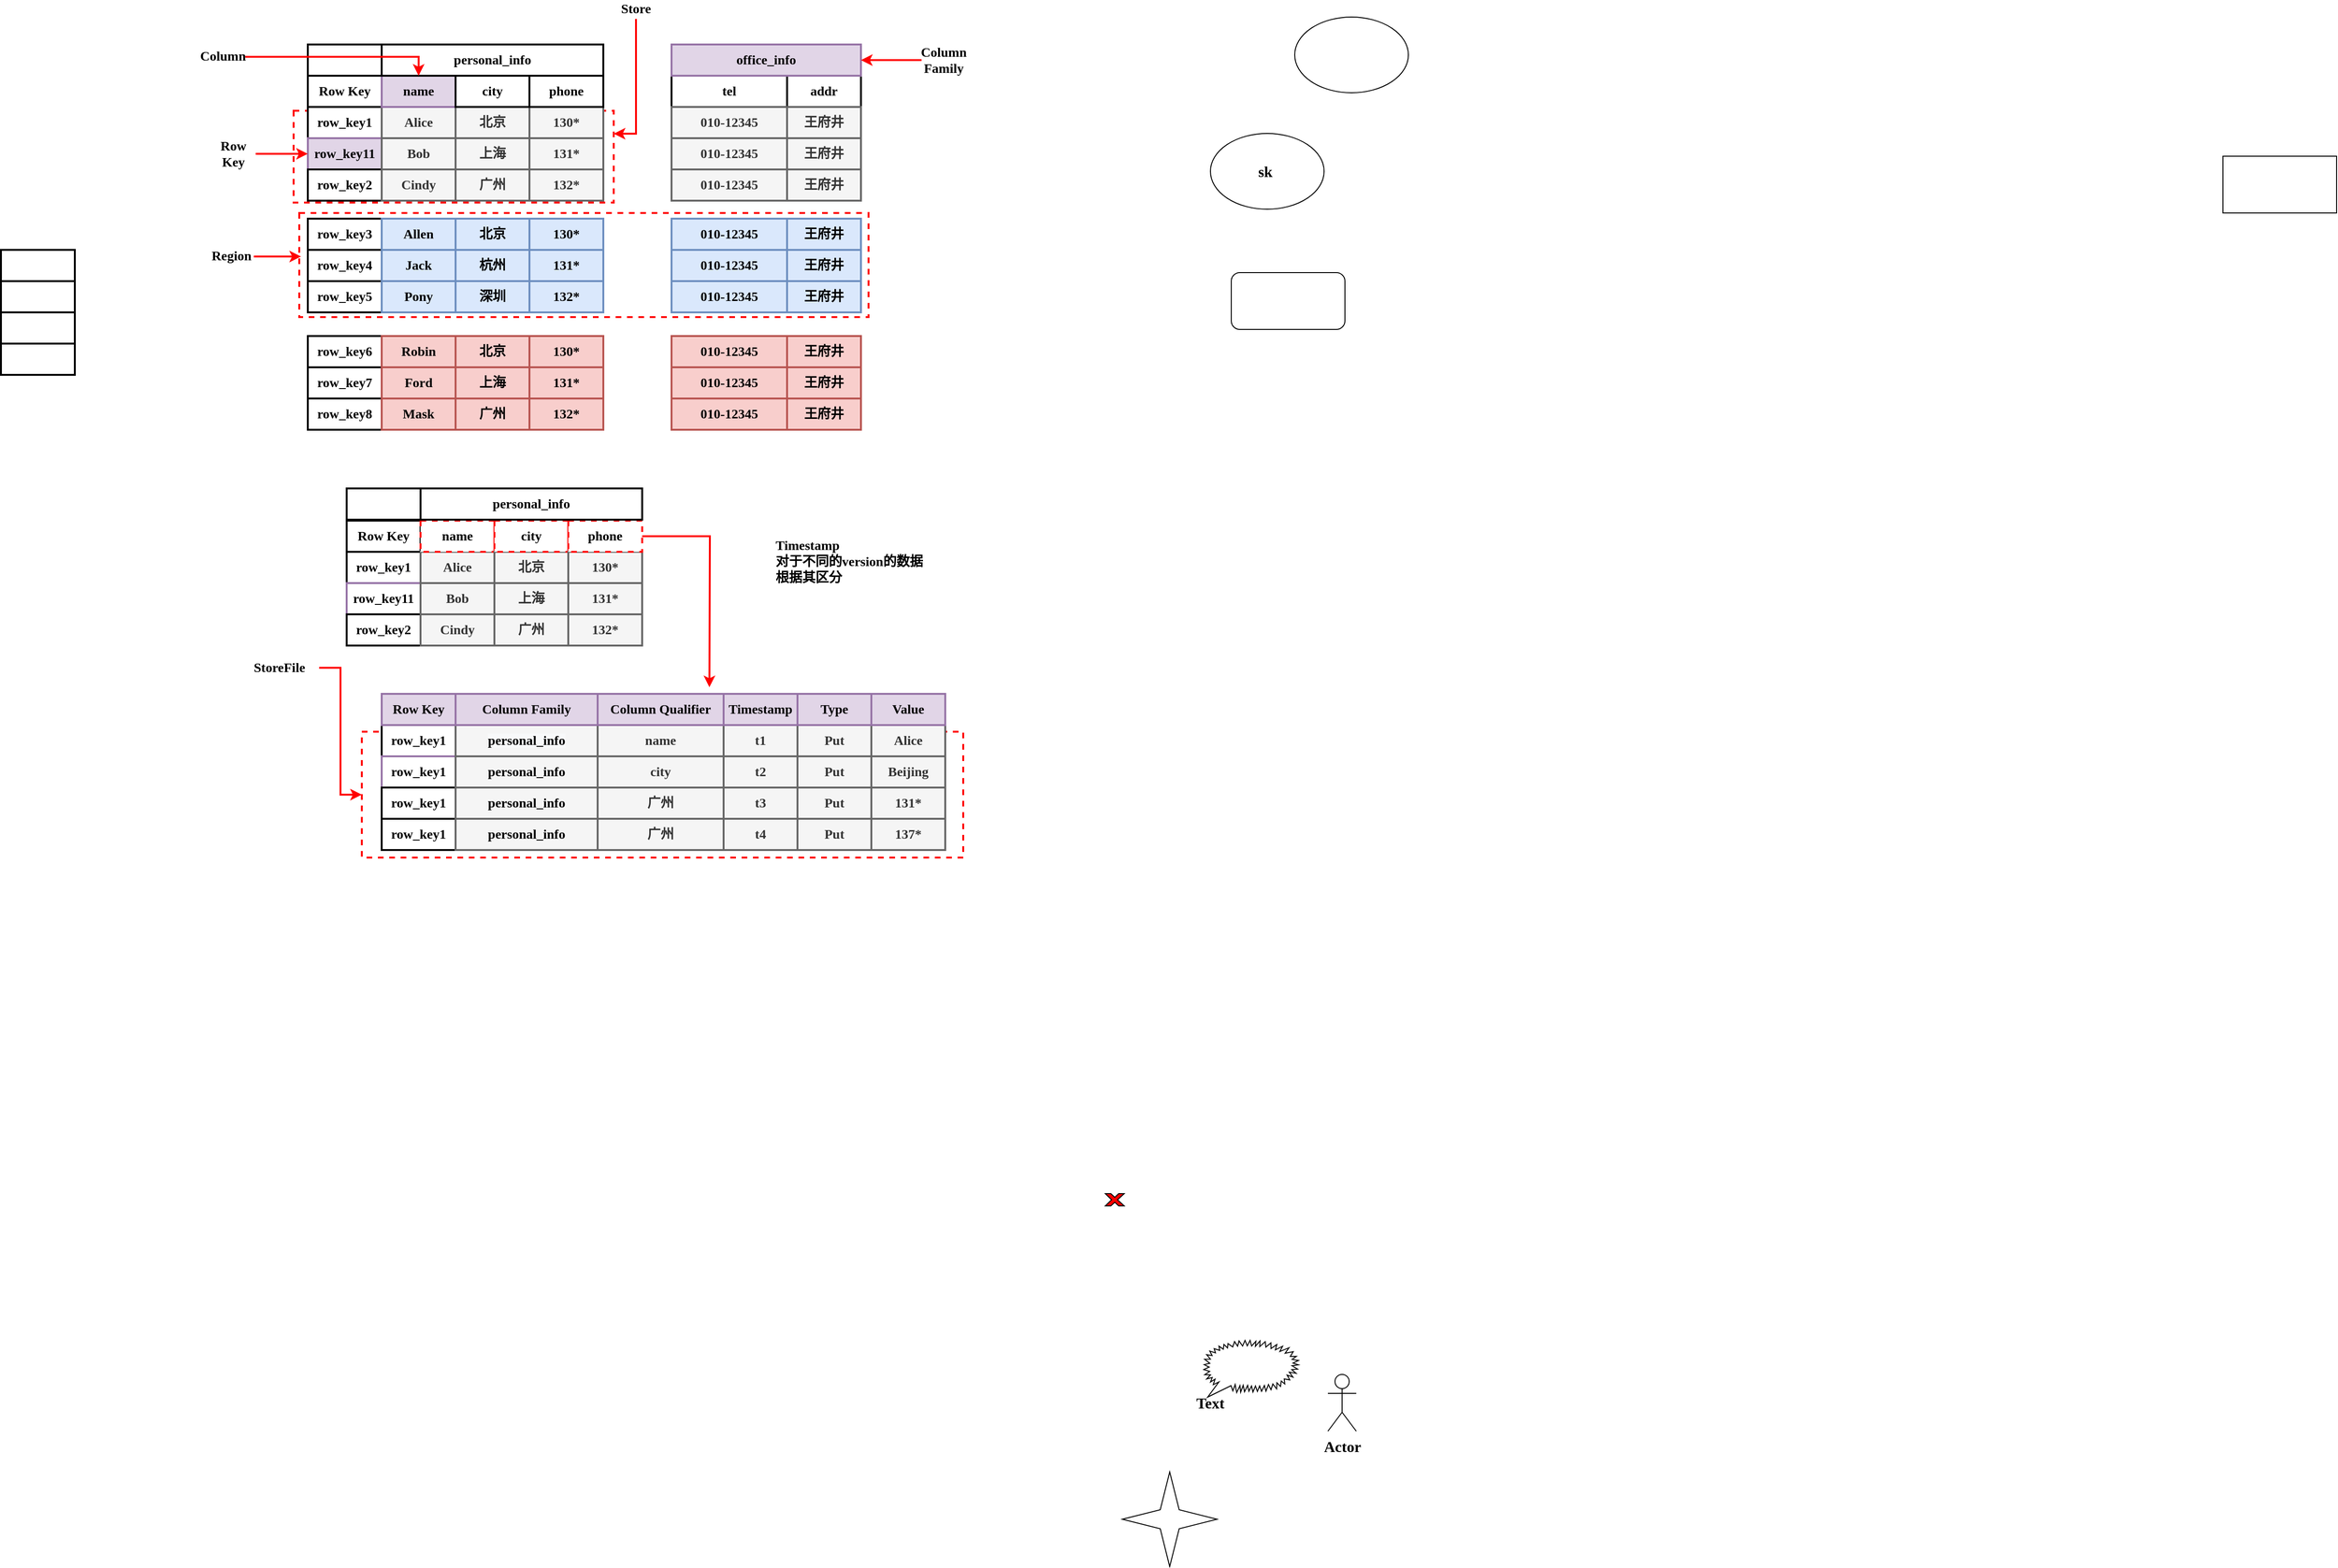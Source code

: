 <mxfile version="14.6.13" type="device"><diagram id="yTHQlGs4TL3CIF2GHuV0" name="第 1 页"><mxGraphModel dx="3076" dy="1991" grid="0" gridSize="10" guides="1" tooltips="1" connect="1" arrows="1" fold="1" page="1" pageScale="1" pageWidth="827" pageHeight="1169" math="0" shadow="0"><root><mxCell id="0"/><mxCell id="1" parent="0"/><mxCell id="HVZRBSFvEH20Pi79gYke-188" value="" style="rounded=0;whiteSpace=wrap;html=1;fontFamily=Comic Sans MS;fontSize=14;strokeColor=#FF0000;strokeWidth=2;fillColor=#FFFFFF;dashed=1;fontStyle=1" vertex="1" parent="1"><mxGeometry x="-713" y="-343" width="635" height="133" as="geometry"/></mxCell><mxCell id="HVZRBSFvEH20Pi79gYke-115" value="" style="rounded=0;whiteSpace=wrap;html=1;fontFamily=Comic Sans MS;fontSize=14;strokeColor=#FF0000;strokeWidth=2;fillColor=#FFFFFF;dashed=1;" vertex="1" parent="1"><mxGeometry x="-785" y="-999" width="338" height="97" as="geometry"/></mxCell><mxCell id="HVZRBSFvEH20Pi79gYke-112" value="" style="rounded=0;whiteSpace=wrap;html=1;fontFamily=Comic Sans MS;fontSize=14;strokeColor=#FF0000;strokeWidth=2;fillColor=#FFFFFF;dashed=1;fontStyle=1" vertex="1" parent="1"><mxGeometry x="-779" y="-891" width="601" height="110" as="geometry"/></mxCell><mxCell id="m-r-DU_sxK5bFgdA5GK0-1" value="" style="rounded=0;whiteSpace=wrap;html=1;fontFamily=Comic Sans MS;fontStyle=1;fontSize=16;" parent="1" vertex="1"><mxGeometry x="1252" y="-951" width="120" height="60" as="geometry"/></mxCell><mxCell id="m-r-DU_sxK5bFgdA5GK0-2" value="Text" style="text;html=1;strokeColor=none;fillColor=none;align=center;verticalAlign=middle;whiteSpace=wrap;rounded=0;fontFamily=Comic Sans MS;fontStyle=1;fontSize=16;" parent="1" vertex="1"><mxGeometry x="163" y="356" width="40" height="20" as="geometry"/></mxCell><mxCell id="m-r-DU_sxK5bFgdA5GK0-3" value="Actor" style="shape=umlActor;verticalLabelPosition=bottom;verticalAlign=top;html=1;outlineConnect=0;fontFamily=Comic Sans MS;fontStyle=1;fontSize=16;" parent="1" vertex="1"><mxGeometry x="307" y="336" width="30" height="60" as="geometry"/></mxCell><mxCell id="m-r-DU_sxK5bFgdA5GK0-4" value="" style="verticalLabelPosition=bottom;verticalAlign=top;html=1;shape=mxgraph.basic.4_point_star_2;dx=0.8;fontFamily=Comic Sans MS;fontStyle=1;fontSize=16;" parent="1" vertex="1"><mxGeometry x="90" y="439" width="100" height="100" as="geometry"/></mxCell><mxCell id="m-r-DU_sxK5bFgdA5GK0-5" value="" style="whiteSpace=wrap;html=1;shape=mxgraph.basic.loud_callout;fontFamily=Comic Sans MS;fontStyle=1;fontSize=16;" parent="1" vertex="1"><mxGeometry x="176" y="300" width="100" height="60" as="geometry"/></mxCell><mxCell id="m-r-DU_sxK5bFgdA5GK0-6" value="" style="verticalLabelPosition=bottom;verticalAlign=top;html=1;shape=mxgraph.basic.x;fontFamily=Comic Sans MS;fillColor=#FF0000;fontStyle=1;fontSize=16;" parent="1" vertex="1"><mxGeometry x="72" y="145" width="20" height="13" as="geometry"/></mxCell><mxCell id="m-r-DU_sxK5bFgdA5GK0-9" value="sk&amp;nbsp;" style="ellipse;whiteSpace=wrap;html=1;fontFamily=Comic Sans MS;fillColor=none;fontStyle=1;fontSize=16;" parent="1" vertex="1"><mxGeometry x="183" y="-975" width="120" height="80" as="geometry"/></mxCell><mxCell id="m-r-DU_sxK5bFgdA5GK0-10" value="" style="ellipse;whiteSpace=wrap;html=1;fontFamily=Comic Sans MS;fillColor=none;fontStyle=1;fontSize=16;" parent="1" vertex="1"><mxGeometry x="272" y="-1098" width="120" height="80" as="geometry"/></mxCell><mxCell id="m-r-DU_sxK5bFgdA5GK0-11" value="" style="rounded=1;whiteSpace=wrap;html=1;fontFamily=Comic Sans MS;fillColor=none;fontStyle=1;fontSize=16;" parent="1" vertex="1"><mxGeometry x="205" y="-828" width="120" height="60" as="geometry"/></mxCell><mxCell id="HVZRBSFvEH20Pi79gYke-19" value="row_key1" style="rounded=0;whiteSpace=wrap;html=1;strokeWidth=2;fontFamily=Comic Sans MS;fontStyle=1;fontSize=14;" vertex="1" parent="1"><mxGeometry x="-770" y="-1003" width="78" height="33" as="geometry"/></mxCell><mxCell id="HVZRBSFvEH20Pi79gYke-20" value="Row Key" style="rounded=0;whiteSpace=wrap;html=1;strokeWidth=2;fontFamily=Comic Sans MS;fontStyle=1;fontSize=14;" vertex="1" parent="1"><mxGeometry x="-770" y="-1036" width="78" height="33" as="geometry"/></mxCell><mxCell id="HVZRBSFvEH20Pi79gYke-22" value="row_key11" style="rounded=0;whiteSpace=wrap;html=1;strokeWidth=2;fontFamily=Comic Sans MS;fontStyle=1;fontSize=14;fillColor=#e1d5e7;strokeColor=#9673a6;" vertex="1" parent="1"><mxGeometry x="-770" y="-970" width="78" height="33" as="geometry"/></mxCell><mxCell id="HVZRBSFvEH20Pi79gYke-23" value="row_key2" style="rounded=0;whiteSpace=wrap;html=1;strokeWidth=2;fontFamily=Comic Sans MS;fontStyle=1;fontSize=14;" vertex="1" parent="1"><mxGeometry x="-770" y="-937" width="78" height="33" as="geometry"/></mxCell><mxCell id="HVZRBSFvEH20Pi79gYke-32" value="" style="rounded=0;whiteSpace=wrap;html=1;strokeWidth=2;fontStyle=1" vertex="1" parent="1"><mxGeometry x="-1094" y="-819" width="78" height="33" as="geometry"/></mxCell><mxCell id="HVZRBSFvEH20Pi79gYke-33" value="" style="rounded=0;whiteSpace=wrap;html=1;strokeWidth=2;fontStyle=1" vertex="1" parent="1"><mxGeometry x="-1094" y="-852" width="78" height="33" as="geometry"/></mxCell><mxCell id="HVZRBSFvEH20Pi79gYke-34" value="" style="rounded=0;whiteSpace=wrap;html=1;strokeWidth=2;fontStyle=1" vertex="1" parent="1"><mxGeometry x="-1094" y="-786" width="78" height="33" as="geometry"/></mxCell><mxCell id="HVZRBSFvEH20Pi79gYke-35" value="" style="rounded=0;whiteSpace=wrap;html=1;strokeWidth=2;fontStyle=1" vertex="1" parent="1"><mxGeometry x="-1094" y="-753" width="78" height="33" as="geometry"/></mxCell><mxCell id="HVZRBSFvEH20Pi79gYke-36" value="Alice" style="rounded=0;whiteSpace=wrap;html=1;strokeWidth=2;fontFamily=Comic Sans MS;fontStyle=1;fontSize=14;fillColor=#f5f5f5;strokeColor=#666666;fontColor=#333333;" vertex="1" parent="1"><mxGeometry x="-692" y="-1003" width="78" height="33" as="geometry"/></mxCell><mxCell id="HVZRBSFvEH20Pi79gYke-37" value="name" style="rounded=0;whiteSpace=wrap;html=1;strokeWidth=2;fontFamily=Comic Sans MS;fontStyle=1;fontSize=14;fillColor=#e1d5e7;strokeColor=#9673a6;" vertex="1" parent="1"><mxGeometry x="-692" y="-1036" width="78" height="33" as="geometry"/></mxCell><mxCell id="HVZRBSFvEH20Pi79gYke-38" value="Bob" style="rounded=0;whiteSpace=wrap;html=1;strokeWidth=2;fontFamily=Comic Sans MS;fontStyle=1;fontSize=14;fillColor=#f5f5f5;strokeColor=#666666;fontColor=#333333;" vertex="1" parent="1"><mxGeometry x="-692" y="-970" width="78" height="33" as="geometry"/></mxCell><mxCell id="HVZRBSFvEH20Pi79gYke-39" value="Cindy" style="rounded=0;whiteSpace=wrap;html=1;strokeWidth=2;fontFamily=Comic Sans MS;fontStyle=1;fontSize=14;fillColor=#f5f5f5;strokeColor=#666666;fontColor=#333333;" vertex="1" parent="1"><mxGeometry x="-692" y="-937" width="78" height="33" as="geometry"/></mxCell><mxCell id="HVZRBSFvEH20Pi79gYke-40" value="北京" style="rounded=0;whiteSpace=wrap;html=1;strokeWidth=2;fontFamily=Comic Sans MS;fontStyle=1;fontSize=14;fillColor=#f5f5f5;strokeColor=#666666;fontColor=#333333;" vertex="1" parent="1"><mxGeometry x="-614" y="-1003" width="78" height="33" as="geometry"/></mxCell><mxCell id="HVZRBSFvEH20Pi79gYke-41" value="city" style="rounded=0;whiteSpace=wrap;html=1;strokeWidth=2;fontFamily=Comic Sans MS;fontStyle=1;fontSize=14;" vertex="1" parent="1"><mxGeometry x="-614" y="-1036" width="78" height="33" as="geometry"/></mxCell><mxCell id="HVZRBSFvEH20Pi79gYke-42" value="上海" style="rounded=0;whiteSpace=wrap;html=1;strokeWidth=2;fontFamily=Comic Sans MS;fontStyle=1;fontSize=14;fillColor=#f5f5f5;strokeColor=#666666;fontColor=#333333;" vertex="1" parent="1"><mxGeometry x="-614" y="-970" width="78" height="33" as="geometry"/></mxCell><mxCell id="HVZRBSFvEH20Pi79gYke-43" value="广州" style="rounded=0;whiteSpace=wrap;html=1;strokeWidth=2;fontFamily=Comic Sans MS;fontStyle=1;fontSize=14;fillColor=#f5f5f5;strokeColor=#666666;fontColor=#333333;" vertex="1" parent="1"><mxGeometry x="-614" y="-937" width="78" height="33" as="geometry"/></mxCell><mxCell id="HVZRBSFvEH20Pi79gYke-44" value="130*" style="rounded=0;whiteSpace=wrap;html=1;strokeWidth=2;fontFamily=Comic Sans MS;fontStyle=1;fontSize=14;fillColor=#f5f5f5;strokeColor=#666666;fontColor=#333333;" vertex="1" parent="1"><mxGeometry x="-536" y="-1003" width="78" height="33" as="geometry"/></mxCell><mxCell id="HVZRBSFvEH20Pi79gYke-45" value="phone" style="rounded=0;whiteSpace=wrap;html=1;strokeWidth=2;fontFamily=Comic Sans MS;fontStyle=1;fontSize=14;" vertex="1" parent="1"><mxGeometry x="-536" y="-1036" width="78" height="33" as="geometry"/></mxCell><mxCell id="HVZRBSFvEH20Pi79gYke-46" value="&lt;span&gt;131*&lt;/span&gt;" style="rounded=0;whiteSpace=wrap;html=1;strokeWidth=2;fontFamily=Comic Sans MS;fontStyle=1;fontSize=14;fillColor=#f5f5f5;strokeColor=#666666;fontColor=#333333;" vertex="1" parent="1"><mxGeometry x="-536" y="-970" width="78" height="33" as="geometry"/></mxCell><mxCell id="HVZRBSFvEH20Pi79gYke-47" value="&lt;span&gt;132*&lt;/span&gt;" style="rounded=0;whiteSpace=wrap;html=1;strokeWidth=2;fontFamily=Comic Sans MS;fontStyle=1;fontSize=14;fillColor=#f5f5f5;strokeColor=#666666;fontColor=#333333;" vertex="1" parent="1"><mxGeometry x="-536" y="-937" width="78" height="33" as="geometry"/></mxCell><mxCell id="HVZRBSFvEH20Pi79gYke-52" value="personal_info" style="rounded=0;whiteSpace=wrap;html=1;strokeWidth=2;fontFamily=Comic Sans MS;fontStyle=1;fontSize=14;" vertex="1" parent="1"><mxGeometry x="-692" y="-1069" width="234" height="33" as="geometry"/></mxCell><mxCell id="HVZRBSFvEH20Pi79gYke-53" value="" style="rounded=0;whiteSpace=wrap;html=1;strokeWidth=2;fontFamily=Comic Sans MS;fontStyle=1;fontSize=14;" vertex="1" parent="1"><mxGeometry x="-770" y="-1069" width="78" height="33" as="geometry"/></mxCell><mxCell id="HVZRBSFvEH20Pi79gYke-54" value="row_key3" style="rounded=0;whiteSpace=wrap;html=1;strokeWidth=2;fontFamily=Comic Sans MS;fontStyle=1;fontSize=14;" vertex="1" parent="1"><mxGeometry x="-770" y="-885" width="78" height="33" as="geometry"/></mxCell><mxCell id="HVZRBSFvEH20Pi79gYke-55" value="row_key4" style="rounded=0;whiteSpace=wrap;html=1;strokeWidth=2;fontFamily=Comic Sans MS;fontStyle=1;fontSize=14;" vertex="1" parent="1"><mxGeometry x="-770" y="-852" width="78" height="33" as="geometry"/></mxCell><mxCell id="HVZRBSFvEH20Pi79gYke-56" value="row_key5" style="rounded=0;whiteSpace=wrap;html=1;strokeWidth=2;fontFamily=Comic Sans MS;fontStyle=1;fontSize=14;" vertex="1" parent="1"><mxGeometry x="-770" y="-819" width="78" height="33" as="geometry"/></mxCell><mxCell id="HVZRBSFvEH20Pi79gYke-57" value="Allen" style="rounded=0;whiteSpace=wrap;html=1;strokeWidth=2;fontFamily=Comic Sans MS;fontStyle=1;fontSize=14;fillColor=#dae8fc;strokeColor=#6c8ebf;" vertex="1" parent="1"><mxGeometry x="-692" y="-885" width="78" height="33" as="geometry"/></mxCell><mxCell id="HVZRBSFvEH20Pi79gYke-58" value="Jack" style="rounded=0;whiteSpace=wrap;html=1;strokeWidth=2;fontFamily=Comic Sans MS;fontStyle=1;fontSize=14;fillColor=#dae8fc;strokeColor=#6c8ebf;" vertex="1" parent="1"><mxGeometry x="-692" y="-852" width="78" height="33" as="geometry"/></mxCell><mxCell id="HVZRBSFvEH20Pi79gYke-59" value="Pony" style="rounded=0;whiteSpace=wrap;html=1;strokeWidth=2;fontFamily=Comic Sans MS;fontStyle=1;fontSize=14;fillColor=#dae8fc;strokeColor=#6c8ebf;" vertex="1" parent="1"><mxGeometry x="-692" y="-819" width="78" height="33" as="geometry"/></mxCell><mxCell id="HVZRBSFvEH20Pi79gYke-60" value="北京" style="rounded=0;whiteSpace=wrap;html=1;strokeWidth=2;fontFamily=Comic Sans MS;fontStyle=1;fontSize=14;fillColor=#dae8fc;strokeColor=#6c8ebf;" vertex="1" parent="1"><mxGeometry x="-614" y="-885" width="78" height="33" as="geometry"/></mxCell><mxCell id="HVZRBSFvEH20Pi79gYke-61" value="杭州" style="rounded=0;whiteSpace=wrap;html=1;strokeWidth=2;fontFamily=Comic Sans MS;fontStyle=1;fontSize=14;fillColor=#dae8fc;strokeColor=#6c8ebf;" vertex="1" parent="1"><mxGeometry x="-614" y="-852" width="78" height="33" as="geometry"/></mxCell><mxCell id="HVZRBSFvEH20Pi79gYke-62" value="深圳" style="rounded=0;whiteSpace=wrap;html=1;strokeWidth=2;fontFamily=Comic Sans MS;fontStyle=1;fontSize=14;fillColor=#dae8fc;strokeColor=#6c8ebf;" vertex="1" parent="1"><mxGeometry x="-614" y="-819" width="78" height="33" as="geometry"/></mxCell><mxCell id="HVZRBSFvEH20Pi79gYke-63" value="130*" style="rounded=0;whiteSpace=wrap;html=1;strokeWidth=2;fontFamily=Comic Sans MS;fontStyle=1;fontSize=14;fillColor=#dae8fc;strokeColor=#6c8ebf;" vertex="1" parent="1"><mxGeometry x="-536" y="-885" width="78" height="33" as="geometry"/></mxCell><mxCell id="HVZRBSFvEH20Pi79gYke-64" value="&lt;span&gt;131*&lt;/span&gt;" style="rounded=0;whiteSpace=wrap;html=1;strokeWidth=2;fontFamily=Comic Sans MS;fontStyle=1;fontSize=14;fillColor=#dae8fc;strokeColor=#6c8ebf;" vertex="1" parent="1"><mxGeometry x="-536" y="-852" width="78" height="33" as="geometry"/></mxCell><mxCell id="HVZRBSFvEH20Pi79gYke-65" value="&lt;span&gt;132*&lt;/span&gt;" style="rounded=0;whiteSpace=wrap;html=1;strokeWidth=2;fontFamily=Comic Sans MS;fontStyle=1;fontSize=14;fillColor=#dae8fc;strokeColor=#6c8ebf;" vertex="1" parent="1"><mxGeometry x="-536" y="-819" width="78" height="33" as="geometry"/></mxCell><mxCell id="HVZRBSFvEH20Pi79gYke-66" value="row_key6" style="rounded=0;whiteSpace=wrap;html=1;strokeWidth=2;fontFamily=Comic Sans MS;fontStyle=1;fontSize=14;" vertex="1" parent="1"><mxGeometry x="-770" y="-761" width="78" height="33" as="geometry"/></mxCell><mxCell id="HVZRBSFvEH20Pi79gYke-67" value="row_key7" style="rounded=0;whiteSpace=wrap;html=1;strokeWidth=2;fontFamily=Comic Sans MS;fontStyle=1;fontSize=14;" vertex="1" parent="1"><mxGeometry x="-770" y="-728" width="78" height="33" as="geometry"/></mxCell><mxCell id="HVZRBSFvEH20Pi79gYke-68" value="row_key8" style="rounded=0;whiteSpace=wrap;html=1;strokeWidth=2;fontFamily=Comic Sans MS;fontStyle=1;fontSize=14;" vertex="1" parent="1"><mxGeometry x="-770" y="-695" width="78" height="33" as="geometry"/></mxCell><mxCell id="HVZRBSFvEH20Pi79gYke-69" value="Robin" style="rounded=0;whiteSpace=wrap;html=1;strokeWidth=2;fontFamily=Comic Sans MS;fontStyle=1;fontSize=14;fillColor=#f8cecc;strokeColor=#b85450;" vertex="1" parent="1"><mxGeometry x="-692" y="-761" width="78" height="33" as="geometry"/></mxCell><mxCell id="HVZRBSFvEH20Pi79gYke-70" value="Ford" style="rounded=0;whiteSpace=wrap;html=1;strokeWidth=2;fontFamily=Comic Sans MS;fontStyle=1;fontSize=14;fillColor=#f8cecc;strokeColor=#b85450;" vertex="1" parent="1"><mxGeometry x="-692" y="-728" width="78" height="33" as="geometry"/></mxCell><mxCell id="HVZRBSFvEH20Pi79gYke-71" value="Mask" style="rounded=0;whiteSpace=wrap;html=1;strokeWidth=2;fontFamily=Comic Sans MS;fontStyle=1;fontSize=14;fillColor=#f8cecc;strokeColor=#b85450;" vertex="1" parent="1"><mxGeometry x="-692" y="-695" width="78" height="33" as="geometry"/></mxCell><mxCell id="HVZRBSFvEH20Pi79gYke-72" value="北京" style="rounded=0;whiteSpace=wrap;html=1;strokeWidth=2;fontFamily=Comic Sans MS;fontStyle=1;fontSize=14;fillColor=#f8cecc;strokeColor=#b85450;" vertex="1" parent="1"><mxGeometry x="-614" y="-761" width="78" height="33" as="geometry"/></mxCell><mxCell id="HVZRBSFvEH20Pi79gYke-73" value="上海" style="rounded=0;whiteSpace=wrap;html=1;strokeWidth=2;fontFamily=Comic Sans MS;fontStyle=1;fontSize=14;fillColor=#f8cecc;strokeColor=#b85450;" vertex="1" parent="1"><mxGeometry x="-614" y="-728" width="78" height="33" as="geometry"/></mxCell><mxCell id="HVZRBSFvEH20Pi79gYke-74" value="广州" style="rounded=0;whiteSpace=wrap;html=1;strokeWidth=2;fontFamily=Comic Sans MS;fontStyle=1;fontSize=14;fillColor=#f8cecc;strokeColor=#b85450;" vertex="1" parent="1"><mxGeometry x="-614" y="-695" width="78" height="33" as="geometry"/></mxCell><mxCell id="HVZRBSFvEH20Pi79gYke-75" value="130*" style="rounded=0;whiteSpace=wrap;html=1;strokeWidth=2;fontFamily=Comic Sans MS;fontStyle=1;fontSize=14;fillColor=#f8cecc;strokeColor=#b85450;" vertex="1" parent="1"><mxGeometry x="-536" y="-761" width="78" height="33" as="geometry"/></mxCell><mxCell id="HVZRBSFvEH20Pi79gYke-76" value="&lt;span&gt;131*&lt;/span&gt;" style="rounded=0;whiteSpace=wrap;html=1;strokeWidth=2;fontFamily=Comic Sans MS;fontStyle=1;fontSize=14;fillColor=#f8cecc;strokeColor=#b85450;" vertex="1" parent="1"><mxGeometry x="-536" y="-728" width="78" height="33" as="geometry"/></mxCell><mxCell id="HVZRBSFvEH20Pi79gYke-77" value="&lt;span&gt;132*&lt;/span&gt;" style="rounded=0;whiteSpace=wrap;html=1;strokeWidth=2;fontFamily=Comic Sans MS;fontStyle=1;fontSize=14;fillColor=#f8cecc;strokeColor=#b85450;" vertex="1" parent="1"><mxGeometry x="-536" y="-695" width="78" height="33" as="geometry"/></mxCell><mxCell id="HVZRBSFvEH20Pi79gYke-78" value="tel" style="rounded=0;whiteSpace=wrap;html=1;strokeWidth=2;fontFamily=Comic Sans MS;fontStyle=1;fontSize=14;" vertex="1" parent="1"><mxGeometry x="-386" y="-1036" width="122" height="33" as="geometry"/></mxCell><mxCell id="HVZRBSFvEH20Pi79gYke-79" value="010-12345" style="rounded=0;whiteSpace=wrap;html=1;strokeWidth=2;fontFamily=Comic Sans MS;fontStyle=1;fontSize=14;fillColor=#f5f5f5;strokeColor=#666666;fontColor=#333333;" vertex="1" parent="1"><mxGeometry x="-386" y="-1003" width="122" height="33" as="geometry"/></mxCell><mxCell id="HVZRBSFvEH20Pi79gYke-80" value="&lt;span&gt;addr&lt;/span&gt;" style="rounded=0;whiteSpace=wrap;html=1;strokeWidth=2;fontFamily=Comic Sans MS;fontStyle=1;fontSize=14;" vertex="1" parent="1"><mxGeometry x="-264" y="-1036" width="78" height="33" as="geometry"/></mxCell><mxCell id="HVZRBSFvEH20Pi79gYke-81" value="王府井" style="rounded=0;whiteSpace=wrap;html=1;strokeWidth=2;fontFamily=Comic Sans MS;fontStyle=1;fontSize=14;fillColor=#f5f5f5;strokeColor=#666666;fontColor=#333333;" vertex="1" parent="1"><mxGeometry x="-264" y="-1003" width="78" height="33" as="geometry"/></mxCell><mxCell id="HVZRBSFvEH20Pi79gYke-82" value="office_info" style="rounded=0;whiteSpace=wrap;html=1;strokeWidth=2;fontFamily=Comic Sans MS;fontStyle=1;fontSize=14;strokeColor=#9673a6;fillColor=#e1d5e7;" vertex="1" parent="1"><mxGeometry x="-386" y="-1069" width="200" height="33" as="geometry"/></mxCell><mxCell id="HVZRBSFvEH20Pi79gYke-84" value="010-12345" style="rounded=0;whiteSpace=wrap;html=1;strokeWidth=2;fontFamily=Comic Sans MS;fontStyle=1;fontSize=14;fillColor=#f5f5f5;strokeColor=#666666;fontColor=#333333;" vertex="1" parent="1"><mxGeometry x="-386" y="-970" width="122" height="33" as="geometry"/></mxCell><mxCell id="HVZRBSFvEH20Pi79gYke-85" value="王府井" style="rounded=0;whiteSpace=wrap;html=1;strokeWidth=2;fontFamily=Comic Sans MS;fontStyle=1;fontSize=14;fillColor=#f5f5f5;strokeColor=#666666;fontColor=#333333;" vertex="1" parent="1"><mxGeometry x="-264" y="-970" width="78" height="33" as="geometry"/></mxCell><mxCell id="HVZRBSFvEH20Pi79gYke-86" value="010-12345" style="rounded=0;whiteSpace=wrap;html=1;strokeWidth=2;fontFamily=Comic Sans MS;fontStyle=1;fontSize=14;fillColor=#f5f5f5;strokeColor=#666666;fontColor=#333333;" vertex="1" parent="1"><mxGeometry x="-386" y="-937" width="122" height="33" as="geometry"/></mxCell><mxCell id="HVZRBSFvEH20Pi79gYke-87" value="王府井" style="rounded=0;whiteSpace=wrap;html=1;strokeWidth=2;fontFamily=Comic Sans MS;fontStyle=1;fontSize=14;fillColor=#f5f5f5;strokeColor=#666666;fontColor=#333333;" vertex="1" parent="1"><mxGeometry x="-264" y="-937" width="78" height="33" as="geometry"/></mxCell><mxCell id="HVZRBSFvEH20Pi79gYke-88" value="010-12345" style="rounded=0;whiteSpace=wrap;html=1;strokeWidth=2;fontFamily=Comic Sans MS;fontStyle=1;fontSize=14;fillColor=#dae8fc;strokeColor=#6c8ebf;" vertex="1" parent="1"><mxGeometry x="-386" y="-885" width="122" height="33" as="geometry"/></mxCell><mxCell id="HVZRBSFvEH20Pi79gYke-89" value="王府井" style="rounded=0;whiteSpace=wrap;html=1;strokeWidth=2;fontFamily=Comic Sans MS;fontStyle=1;fontSize=14;fillColor=#dae8fc;strokeColor=#6c8ebf;" vertex="1" parent="1"><mxGeometry x="-264" y="-885" width="78" height="33" as="geometry"/></mxCell><mxCell id="HVZRBSFvEH20Pi79gYke-90" value="010-12345" style="rounded=0;whiteSpace=wrap;html=1;strokeWidth=2;fontFamily=Comic Sans MS;fontStyle=1;fontSize=14;fillColor=#dae8fc;strokeColor=#6c8ebf;" vertex="1" parent="1"><mxGeometry x="-386" y="-852" width="122" height="33" as="geometry"/></mxCell><mxCell id="HVZRBSFvEH20Pi79gYke-91" value="王府井" style="rounded=0;whiteSpace=wrap;html=1;strokeWidth=2;fontFamily=Comic Sans MS;fontStyle=1;fontSize=14;fillColor=#dae8fc;strokeColor=#6c8ebf;" vertex="1" parent="1"><mxGeometry x="-264" y="-852" width="78" height="33" as="geometry"/></mxCell><mxCell id="HVZRBSFvEH20Pi79gYke-92" value="010-12345" style="rounded=0;whiteSpace=wrap;html=1;strokeWidth=2;fontFamily=Comic Sans MS;fontStyle=1;fontSize=14;fillColor=#dae8fc;strokeColor=#6c8ebf;" vertex="1" parent="1"><mxGeometry x="-386" y="-819" width="122" height="33" as="geometry"/></mxCell><mxCell id="HVZRBSFvEH20Pi79gYke-93" value="王府井" style="rounded=0;whiteSpace=wrap;html=1;strokeWidth=2;fontFamily=Comic Sans MS;fontStyle=1;fontSize=14;fillColor=#dae8fc;strokeColor=#6c8ebf;" vertex="1" parent="1"><mxGeometry x="-264" y="-819" width="78" height="33" as="geometry"/></mxCell><mxCell id="HVZRBSFvEH20Pi79gYke-94" value="010-12345" style="rounded=0;whiteSpace=wrap;html=1;strokeWidth=2;fontFamily=Comic Sans MS;fontStyle=1;fontSize=14;fillColor=#f8cecc;strokeColor=#b85450;" vertex="1" parent="1"><mxGeometry x="-386" y="-761" width="122" height="33" as="geometry"/></mxCell><mxCell id="HVZRBSFvEH20Pi79gYke-95" value="王府井" style="rounded=0;whiteSpace=wrap;html=1;strokeWidth=2;fontFamily=Comic Sans MS;fontStyle=1;fontSize=14;fillColor=#f8cecc;strokeColor=#b85450;" vertex="1" parent="1"><mxGeometry x="-264" y="-761" width="78" height="33" as="geometry"/></mxCell><mxCell id="HVZRBSFvEH20Pi79gYke-96" value="010-12345" style="rounded=0;whiteSpace=wrap;html=1;strokeWidth=2;fontFamily=Comic Sans MS;fontStyle=1;fontSize=14;fillColor=#f8cecc;strokeColor=#b85450;" vertex="1" parent="1"><mxGeometry x="-386" y="-728" width="122" height="33" as="geometry"/></mxCell><mxCell id="HVZRBSFvEH20Pi79gYke-97" value="王府井" style="rounded=0;whiteSpace=wrap;html=1;strokeWidth=2;fontFamily=Comic Sans MS;fontStyle=1;fontSize=14;fillColor=#f8cecc;strokeColor=#b85450;" vertex="1" parent="1"><mxGeometry x="-264" y="-728" width="78" height="33" as="geometry"/></mxCell><mxCell id="HVZRBSFvEH20Pi79gYke-98" value="010-12345" style="rounded=0;whiteSpace=wrap;html=1;strokeWidth=2;fontFamily=Comic Sans MS;fontStyle=1;fontSize=14;fillColor=#f8cecc;strokeColor=#b85450;" vertex="1" parent="1"><mxGeometry x="-386" y="-695" width="122" height="33" as="geometry"/></mxCell><mxCell id="HVZRBSFvEH20Pi79gYke-99" value="王府井" style="rounded=0;whiteSpace=wrap;html=1;strokeWidth=2;fontFamily=Comic Sans MS;fontStyle=1;fontSize=14;fillColor=#f8cecc;strokeColor=#b85450;" vertex="1" parent="1"><mxGeometry x="-264" y="-695" width="78" height="33" as="geometry"/></mxCell><mxCell id="HVZRBSFvEH20Pi79gYke-105" style="edgeStyle=orthogonalEdgeStyle;rounded=0;orthogonalLoop=1;jettySize=auto;html=1;fontFamily=Comic Sans MS;fontSize=14;strokeColor=#FF0000;strokeWidth=2;fontStyle=1" edge="1" parent="1" source="HVZRBSFvEH20Pi79gYke-103" target="HVZRBSFvEH20Pi79gYke-37"><mxGeometry relative="1" as="geometry"/></mxCell><mxCell id="HVZRBSFvEH20Pi79gYke-103" value="Column" style="text;html=1;strokeColor=none;fillColor=none;align=center;verticalAlign=middle;whiteSpace=wrap;rounded=0;fontFamily=Comic Sans MS;fontSize=14;fontStyle=1" vertex="1" parent="1"><mxGeometry x="-883" y="-1066" width="47" height="20" as="geometry"/></mxCell><mxCell id="HVZRBSFvEH20Pi79gYke-107" style="edgeStyle=orthogonalEdgeStyle;rounded=0;orthogonalLoop=1;jettySize=auto;html=1;entryX=1;entryY=0.5;entryDx=0;entryDy=0;fontFamily=Comic Sans MS;fontSize=14;strokeColor=#FF0000;strokeWidth=2;fontStyle=1" edge="1" parent="1" source="HVZRBSFvEH20Pi79gYke-106" target="HVZRBSFvEH20Pi79gYke-82"><mxGeometry relative="1" as="geometry"/></mxCell><mxCell id="HVZRBSFvEH20Pi79gYke-106" value="Column Family" style="text;html=1;strokeColor=none;fillColor=none;align=center;verticalAlign=middle;whiteSpace=wrap;rounded=0;fontFamily=Comic Sans MS;fontSize=14;fontStyle=1" vertex="1" parent="1"><mxGeometry x="-122" y="-1065.75" width="47" height="26.5" as="geometry"/></mxCell><mxCell id="HVZRBSFvEH20Pi79gYke-109" style="edgeStyle=orthogonalEdgeStyle;rounded=0;orthogonalLoop=1;jettySize=auto;html=1;entryX=0;entryY=0.5;entryDx=0;entryDy=0;fontFamily=Comic Sans MS;fontSize=14;strokeColor=#FF0000;strokeWidth=2;fontStyle=1" edge="1" parent="1" source="HVZRBSFvEH20Pi79gYke-108" target="HVZRBSFvEH20Pi79gYke-22"><mxGeometry relative="1" as="geometry"/></mxCell><mxCell id="HVZRBSFvEH20Pi79gYke-108" value="Row Key" style="text;html=1;strokeColor=none;fillColor=none;align=center;verticalAlign=middle;whiteSpace=wrap;rounded=0;fontFamily=Comic Sans MS;fontSize=14;fontStyle=1" vertex="1" parent="1"><mxGeometry x="-872" y="-963.5" width="47" height="20" as="geometry"/></mxCell><mxCell id="HVZRBSFvEH20Pi79gYke-114" style="edgeStyle=orthogonalEdgeStyle;rounded=0;orthogonalLoop=1;jettySize=auto;html=1;entryX=0.003;entryY=0.418;entryDx=0;entryDy=0;entryPerimeter=0;fontFamily=Comic Sans MS;fontSize=14;strokeColor=#FF0000;strokeWidth=2;fontStyle=1" edge="1" parent="1" source="HVZRBSFvEH20Pi79gYke-113" target="HVZRBSFvEH20Pi79gYke-112"><mxGeometry relative="1" as="geometry"/></mxCell><mxCell id="HVZRBSFvEH20Pi79gYke-113" value="Region" style="text;html=1;strokeColor=none;fillColor=none;align=center;verticalAlign=middle;whiteSpace=wrap;rounded=0;fontFamily=Comic Sans MS;fontSize=14;fontStyle=1" vertex="1" parent="1"><mxGeometry x="-874" y="-855" width="47" height="20" as="geometry"/></mxCell><mxCell id="HVZRBSFvEH20Pi79gYke-117" style="edgeStyle=orthogonalEdgeStyle;rounded=0;orthogonalLoop=1;jettySize=auto;html=1;entryX=1;entryY=0.25;entryDx=0;entryDy=0;fontFamily=Comic Sans MS;fontSize=14;strokeColor=#FF0000;strokeWidth=2;" edge="1" parent="1" source="HVZRBSFvEH20Pi79gYke-116" target="HVZRBSFvEH20Pi79gYke-115"><mxGeometry relative="1" as="geometry"/></mxCell><mxCell id="HVZRBSFvEH20Pi79gYke-116" value="Store" style="text;html=1;strokeColor=none;fillColor=none;align=center;verticalAlign=middle;whiteSpace=wrap;rounded=0;fontFamily=Comic Sans MS;fontSize=14;fontStyle=1" vertex="1" parent="1"><mxGeometry x="-447" y="-1116" width="47" height="20" as="geometry"/></mxCell><mxCell id="HVZRBSFvEH20Pi79gYke-122" value="row_key1" style="rounded=0;whiteSpace=wrap;html=1;strokeWidth=2;fontFamily=Comic Sans MS;fontStyle=1;fontSize=14;" vertex="1" parent="1"><mxGeometry x="-729" y="-533" width="78" height="33" as="geometry"/></mxCell><mxCell id="HVZRBSFvEH20Pi79gYke-123" value="Row Key" style="rounded=0;whiteSpace=wrap;html=1;strokeWidth=2;fontFamily=Comic Sans MS;fontStyle=1;fontSize=14;" vertex="1" parent="1"><mxGeometry x="-729" y="-566" width="78" height="33" as="geometry"/></mxCell><mxCell id="HVZRBSFvEH20Pi79gYke-124" value="row_key11" style="rounded=0;whiteSpace=wrap;html=1;strokeWidth=2;fontFamily=Comic Sans MS;fontStyle=1;fontSize=14;strokeColor=#9673a6;fillColor=#FFFFFF;" vertex="1" parent="1"><mxGeometry x="-729" y="-500" width="78" height="33" as="geometry"/></mxCell><mxCell id="HVZRBSFvEH20Pi79gYke-125" value="row_key2" style="rounded=0;whiteSpace=wrap;html=1;strokeWidth=2;fontFamily=Comic Sans MS;fontStyle=1;fontSize=14;" vertex="1" parent="1"><mxGeometry x="-729" y="-467" width="78" height="33" as="geometry"/></mxCell><mxCell id="HVZRBSFvEH20Pi79gYke-126" value="Alice" style="rounded=0;whiteSpace=wrap;html=1;strokeWidth=2;fontFamily=Comic Sans MS;fontStyle=1;fontSize=14;fillColor=#f5f5f5;strokeColor=#666666;fontColor=#333333;" vertex="1" parent="1"><mxGeometry x="-651" y="-533" width="78" height="33" as="geometry"/></mxCell><mxCell id="HVZRBSFvEH20Pi79gYke-127" value="name" style="rounded=0;whiteSpace=wrap;html=1;strokeWidth=2;fontFamily=Comic Sans MS;fontStyle=1;fontSize=14;fillColor=#FFFFFF;dashed=1;strokeColor=#FF0000;" vertex="1" parent="1"><mxGeometry x="-651" y="-566" width="78" height="33" as="geometry"/></mxCell><mxCell id="HVZRBSFvEH20Pi79gYke-128" value="Bob" style="rounded=0;whiteSpace=wrap;html=1;strokeWidth=2;fontFamily=Comic Sans MS;fontStyle=1;fontSize=14;fillColor=#f5f5f5;strokeColor=#666666;fontColor=#333333;" vertex="1" parent="1"><mxGeometry x="-651" y="-500" width="78" height="33" as="geometry"/></mxCell><mxCell id="HVZRBSFvEH20Pi79gYke-129" value="Cindy" style="rounded=0;whiteSpace=wrap;html=1;strokeWidth=2;fontFamily=Comic Sans MS;fontStyle=1;fontSize=14;fillColor=#f5f5f5;strokeColor=#666666;fontColor=#333333;" vertex="1" parent="1"><mxGeometry x="-651" y="-467" width="78" height="33" as="geometry"/></mxCell><mxCell id="HVZRBSFvEH20Pi79gYke-130" value="北京" style="rounded=0;whiteSpace=wrap;html=1;strokeWidth=2;fontFamily=Comic Sans MS;fontStyle=1;fontSize=14;fillColor=#f5f5f5;strokeColor=#666666;fontColor=#333333;" vertex="1" parent="1"><mxGeometry x="-573" y="-533" width="78" height="33" as="geometry"/></mxCell><mxCell id="HVZRBSFvEH20Pi79gYke-131" value="city" style="rounded=0;whiteSpace=wrap;html=1;strokeWidth=2;fontFamily=Comic Sans MS;fontStyle=1;fontSize=14;dashed=1;strokeColor=#FF0000;" vertex="1" parent="1"><mxGeometry x="-573" y="-566" width="78" height="33" as="geometry"/></mxCell><mxCell id="HVZRBSFvEH20Pi79gYke-132" value="上海" style="rounded=0;whiteSpace=wrap;html=1;strokeWidth=2;fontFamily=Comic Sans MS;fontStyle=1;fontSize=14;fillColor=#f5f5f5;strokeColor=#666666;fontColor=#333333;" vertex="1" parent="1"><mxGeometry x="-573" y="-500" width="78" height="33" as="geometry"/></mxCell><mxCell id="HVZRBSFvEH20Pi79gYke-133" value="广州" style="rounded=0;whiteSpace=wrap;html=1;strokeWidth=2;fontFamily=Comic Sans MS;fontStyle=1;fontSize=14;fillColor=#f5f5f5;strokeColor=#666666;fontColor=#333333;" vertex="1" parent="1"><mxGeometry x="-573" y="-467" width="78" height="33" as="geometry"/></mxCell><mxCell id="HVZRBSFvEH20Pi79gYke-134" value="130*" style="rounded=0;whiteSpace=wrap;html=1;strokeWidth=2;fontFamily=Comic Sans MS;fontStyle=1;fontSize=14;fillColor=#f5f5f5;strokeColor=#666666;fontColor=#333333;" vertex="1" parent="1"><mxGeometry x="-495" y="-533" width="78" height="33" as="geometry"/></mxCell><mxCell id="HVZRBSFvEH20Pi79gYke-200" style="edgeStyle=orthogonalEdgeStyle;rounded=0;orthogonalLoop=1;jettySize=auto;html=1;fontFamily=Comic Sans MS;fontSize=14;strokeColor=#FF0000;strokeWidth=2;fontStyle=1" edge="1" parent="1" source="HVZRBSFvEH20Pi79gYke-135"><mxGeometry relative="1" as="geometry"><mxPoint x="-346" y="-390" as="targetPoint"/></mxGeometry></mxCell><mxCell id="HVZRBSFvEH20Pi79gYke-135" value="phone" style="rounded=0;whiteSpace=wrap;html=1;strokeWidth=2;fontFamily=Comic Sans MS;fontStyle=1;fontSize=14;dashed=1;strokeColor=#FF0000;" vertex="1" parent="1"><mxGeometry x="-495" y="-566" width="78" height="33" as="geometry"/></mxCell><mxCell id="HVZRBSFvEH20Pi79gYke-136" value="&lt;span&gt;131*&lt;/span&gt;" style="rounded=0;whiteSpace=wrap;html=1;strokeWidth=2;fontFamily=Comic Sans MS;fontStyle=1;fontSize=14;fillColor=#f5f5f5;strokeColor=#666666;fontColor=#333333;" vertex="1" parent="1"><mxGeometry x="-495" y="-500" width="78" height="33" as="geometry"/></mxCell><mxCell id="HVZRBSFvEH20Pi79gYke-137" value="&lt;span&gt;132*&lt;/span&gt;" style="rounded=0;whiteSpace=wrap;html=1;strokeWidth=2;fontFamily=Comic Sans MS;fontStyle=1;fontSize=14;fillColor=#f5f5f5;strokeColor=#666666;fontColor=#333333;" vertex="1" parent="1"><mxGeometry x="-495" y="-467" width="78" height="33" as="geometry"/></mxCell><mxCell id="HVZRBSFvEH20Pi79gYke-138" value="personal_info" style="rounded=0;whiteSpace=wrap;html=1;strokeWidth=2;fontFamily=Comic Sans MS;fontStyle=1;fontSize=14;" vertex="1" parent="1"><mxGeometry x="-651" y="-600" width="234" height="33" as="geometry"/></mxCell><mxCell id="HVZRBSFvEH20Pi79gYke-139" value="" style="rounded=0;whiteSpace=wrap;html=1;strokeWidth=2;fontFamily=Comic Sans MS;fontStyle=1;fontSize=14;" vertex="1" parent="1"><mxGeometry x="-729" y="-600" width="78" height="33" as="geometry"/></mxCell><mxCell id="HVZRBSFvEH20Pi79gYke-158" value="row_key1" style="rounded=0;whiteSpace=wrap;html=1;strokeWidth=2;fontFamily=Comic Sans MS;fontStyle=1;fontSize=14;" vertex="1" parent="1"><mxGeometry x="-692" y="-350" width="78" height="33" as="geometry"/></mxCell><mxCell id="HVZRBSFvEH20Pi79gYke-159" value="Row Key" style="rounded=0;whiteSpace=wrap;html=1;strokeWidth=2;fontFamily=Comic Sans MS;fontStyle=1;fontSize=14;fillColor=#e1d5e7;strokeColor=#9673a6;" vertex="1" parent="1"><mxGeometry x="-692" y="-383" width="78" height="33" as="geometry"/></mxCell><mxCell id="HVZRBSFvEH20Pi79gYke-160" value="row_key1" style="rounded=0;whiteSpace=wrap;html=1;strokeWidth=2;fontFamily=Comic Sans MS;fontStyle=1;fontSize=14;strokeColor=#9673a6;fillColor=#FFFFFF;" vertex="1" parent="1"><mxGeometry x="-692" y="-317" width="78" height="33" as="geometry"/></mxCell><mxCell id="HVZRBSFvEH20Pi79gYke-161" value="row_key1" style="rounded=0;whiteSpace=wrap;html=1;strokeWidth=2;fontFamily=Comic Sans MS;fontStyle=1;fontSize=14;" vertex="1" parent="1"><mxGeometry x="-692" y="-284" width="78" height="33" as="geometry"/></mxCell><mxCell id="HVZRBSFvEH20Pi79gYke-162" value="&#10;&#10;&lt;span style=&quot;color: rgb(0, 0, 0); font-family: &amp;quot;comic sans ms&amp;quot;; font-size: 14px; font-style: normal; letter-spacing: normal; text-align: center; text-indent: 0px; text-transform: none; word-spacing: 0px; background-color: rgb(248, 249, 250); display: inline; float: none;&quot;&gt;personal_info&lt;/span&gt;&#10;&#10;" style="rounded=0;whiteSpace=wrap;html=1;strokeWidth=2;fontFamily=Comic Sans MS;fontStyle=1;fontSize=14;fillColor=#f5f5f5;strokeColor=#666666;fontColor=#333333;" vertex="1" parent="1"><mxGeometry x="-614" y="-350" width="150" height="33" as="geometry"/></mxCell><mxCell id="HVZRBSFvEH20Pi79gYke-163" value="Column Family" style="rounded=0;whiteSpace=wrap;html=1;strokeWidth=2;fontFamily=Comic Sans MS;fontStyle=1;fontSize=14;strokeColor=#9673a6;fillColor=#e1d5e7;" vertex="1" parent="1"><mxGeometry x="-614" y="-383" width="150" height="33" as="geometry"/></mxCell><mxCell id="HVZRBSFvEH20Pi79gYke-164" value="&lt;span style=&quot;color: rgb(0 , 0 , 0)&quot;&gt;personal_info&lt;/span&gt;" style="rounded=0;whiteSpace=wrap;html=1;strokeWidth=2;fontFamily=Comic Sans MS;fontStyle=1;fontSize=14;fillColor=#f5f5f5;strokeColor=#666666;fontColor=#333333;" vertex="1" parent="1"><mxGeometry x="-614" y="-317" width="150" height="33" as="geometry"/></mxCell><mxCell id="HVZRBSFvEH20Pi79gYke-165" value="&lt;span style=&quot;color: rgb(0 , 0 , 0)&quot;&gt;personal_info&lt;/span&gt;" style="rounded=0;whiteSpace=wrap;html=1;strokeWidth=2;fontFamily=Comic Sans MS;fontStyle=1;fontSize=14;fillColor=#f5f5f5;strokeColor=#666666;fontColor=#333333;" vertex="1" parent="1"><mxGeometry x="-614" y="-284" width="150" height="33" as="geometry"/></mxCell><mxCell id="HVZRBSFvEH20Pi79gYke-166" value="name" style="rounded=0;whiteSpace=wrap;html=1;strokeWidth=2;fontFamily=Comic Sans MS;fontStyle=1;fontSize=14;fillColor=#f5f5f5;strokeColor=#666666;fontColor=#333333;" vertex="1" parent="1"><mxGeometry x="-464" y="-350" width="133" height="33" as="geometry"/></mxCell><mxCell id="HVZRBSFvEH20Pi79gYke-167" value="Column Qualifier" style="rounded=0;whiteSpace=wrap;html=1;strokeWidth=2;fontFamily=Comic Sans MS;fontStyle=1;fontSize=14;fillColor=#e1d5e7;strokeColor=#9673a6;" vertex="1" parent="1"><mxGeometry x="-464" y="-383" width="133" height="33" as="geometry"/></mxCell><mxCell id="HVZRBSFvEH20Pi79gYke-168" value="city" style="rounded=0;whiteSpace=wrap;html=1;strokeWidth=2;fontFamily=Comic Sans MS;fontStyle=1;fontSize=14;fillColor=#f5f5f5;strokeColor=#666666;fontColor=#333333;" vertex="1" parent="1"><mxGeometry x="-464" y="-317" width="133" height="33" as="geometry"/></mxCell><mxCell id="HVZRBSFvEH20Pi79gYke-169" value="广州" style="rounded=0;whiteSpace=wrap;html=1;strokeWidth=2;fontFamily=Comic Sans MS;fontStyle=1;fontSize=14;fillColor=#f5f5f5;strokeColor=#666666;fontColor=#333333;" vertex="1" parent="1"><mxGeometry x="-464" y="-284" width="133" height="33" as="geometry"/></mxCell><mxCell id="HVZRBSFvEH20Pi79gYke-170" value="t1" style="rounded=0;whiteSpace=wrap;html=1;strokeWidth=2;fontFamily=Comic Sans MS;fontStyle=1;fontSize=14;fillColor=#f5f5f5;strokeColor=#666666;fontColor=#333333;" vertex="1" parent="1"><mxGeometry x="-331" y="-350" width="78" height="33" as="geometry"/></mxCell><mxCell id="HVZRBSFvEH20Pi79gYke-171" value="Timestamp" style="rounded=0;whiteSpace=wrap;html=1;strokeWidth=2;fontFamily=Comic Sans MS;fontStyle=1;fontSize=14;fillColor=#e1d5e7;strokeColor=#9673a6;" vertex="1" parent="1"><mxGeometry x="-331" y="-383" width="78" height="33" as="geometry"/></mxCell><mxCell id="HVZRBSFvEH20Pi79gYke-172" value="&lt;span&gt;t2&lt;/span&gt;" style="rounded=0;whiteSpace=wrap;html=1;strokeWidth=2;fontFamily=Comic Sans MS;fontStyle=1;fontSize=14;fillColor=#f5f5f5;strokeColor=#666666;fontColor=#333333;" vertex="1" parent="1"><mxGeometry x="-331" y="-317" width="78" height="33" as="geometry"/></mxCell><mxCell id="HVZRBSFvEH20Pi79gYke-173" value="t3" style="rounded=0;whiteSpace=wrap;html=1;strokeWidth=2;fontFamily=Comic Sans MS;fontStyle=1;fontSize=14;fillColor=#f5f5f5;strokeColor=#666666;fontColor=#333333;" vertex="1" parent="1"><mxGeometry x="-331" y="-284" width="78" height="33" as="geometry"/></mxCell><mxCell id="HVZRBSFvEH20Pi79gYke-174" value="Put" style="rounded=0;whiteSpace=wrap;html=1;strokeWidth=2;fontFamily=Comic Sans MS;fontStyle=1;fontSize=14;fillColor=#f5f5f5;strokeColor=#666666;fontColor=#333333;" vertex="1" parent="1"><mxGeometry x="-253" y="-350" width="78" height="33" as="geometry"/></mxCell><mxCell id="HVZRBSFvEH20Pi79gYke-175" value="Type" style="rounded=0;whiteSpace=wrap;html=1;strokeWidth=2;fontFamily=Comic Sans MS;fontStyle=1;fontSize=14;fillColor=#e1d5e7;strokeColor=#9673a6;" vertex="1" parent="1"><mxGeometry x="-253" y="-383" width="78" height="33" as="geometry"/></mxCell><mxCell id="HVZRBSFvEH20Pi79gYke-176" value="Put" style="rounded=0;whiteSpace=wrap;html=1;strokeWidth=2;fontFamily=Comic Sans MS;fontStyle=1;fontSize=14;fillColor=#f5f5f5;strokeColor=#666666;fontColor=#333333;" vertex="1" parent="1"><mxGeometry x="-253" y="-317" width="78" height="33" as="geometry"/></mxCell><mxCell id="HVZRBSFvEH20Pi79gYke-177" value="Put" style="rounded=0;whiteSpace=wrap;html=1;strokeWidth=2;fontFamily=Comic Sans MS;fontStyle=1;fontSize=14;fillColor=#f5f5f5;strokeColor=#666666;fontColor=#333333;" vertex="1" parent="1"><mxGeometry x="-253" y="-284" width="78" height="33" as="geometry"/></mxCell><mxCell id="HVZRBSFvEH20Pi79gYke-178" value="Alice" style="rounded=0;whiteSpace=wrap;html=1;strokeWidth=2;fontFamily=Comic Sans MS;fontStyle=1;fontSize=14;fillColor=#f5f5f5;strokeColor=#666666;fontColor=#333333;" vertex="1" parent="1"><mxGeometry x="-175" y="-350" width="78" height="33" as="geometry"/></mxCell><mxCell id="HVZRBSFvEH20Pi79gYke-179" value="Value" style="rounded=0;whiteSpace=wrap;html=1;strokeWidth=2;fontFamily=Comic Sans MS;fontStyle=1;fontSize=14;fillColor=#e1d5e7;strokeColor=#9673a6;" vertex="1" parent="1"><mxGeometry x="-175" y="-383" width="78" height="33" as="geometry"/></mxCell><mxCell id="HVZRBSFvEH20Pi79gYke-180" value="&lt;span&gt;Beijing&lt;/span&gt;" style="rounded=0;whiteSpace=wrap;html=1;strokeWidth=2;fontFamily=Comic Sans MS;fontStyle=1;fontSize=14;fillColor=#f5f5f5;strokeColor=#666666;fontColor=#333333;" vertex="1" parent="1"><mxGeometry x="-175" y="-317" width="78" height="33" as="geometry"/></mxCell><mxCell id="HVZRBSFvEH20Pi79gYke-181" value="&lt;span&gt;131*&lt;/span&gt;" style="rounded=0;whiteSpace=wrap;html=1;strokeWidth=2;fontFamily=Comic Sans MS;fontStyle=1;fontSize=14;fillColor=#f5f5f5;strokeColor=#666666;fontColor=#333333;" vertex="1" parent="1"><mxGeometry x="-175" y="-284" width="78" height="33" as="geometry"/></mxCell><mxCell id="HVZRBSFvEH20Pi79gYke-182" value="row_key1" style="rounded=0;whiteSpace=wrap;html=1;strokeWidth=2;fontFamily=Comic Sans MS;fontStyle=1;fontSize=14;" vertex="1" parent="1"><mxGeometry x="-692" y="-251" width="78" height="33" as="geometry"/></mxCell><mxCell id="HVZRBSFvEH20Pi79gYke-183" value="&lt;span style=&quot;color: rgb(0 , 0 , 0)&quot;&gt;personal_info&lt;/span&gt;" style="rounded=0;whiteSpace=wrap;html=1;strokeWidth=2;fontFamily=Comic Sans MS;fontStyle=1;fontSize=14;fillColor=#f5f5f5;strokeColor=#666666;fontColor=#333333;" vertex="1" parent="1"><mxGeometry x="-614" y="-251" width="150" height="33" as="geometry"/></mxCell><mxCell id="HVZRBSFvEH20Pi79gYke-184" value="广州" style="rounded=0;whiteSpace=wrap;html=1;strokeWidth=2;fontFamily=Comic Sans MS;fontStyle=1;fontSize=14;fillColor=#f5f5f5;strokeColor=#666666;fontColor=#333333;" vertex="1" parent="1"><mxGeometry x="-464" y="-251" width="133" height="33" as="geometry"/></mxCell><mxCell id="HVZRBSFvEH20Pi79gYke-185" value="&lt;span&gt;t4&lt;/span&gt;" style="rounded=0;whiteSpace=wrap;html=1;strokeWidth=2;fontFamily=Comic Sans MS;fontStyle=1;fontSize=14;fillColor=#f5f5f5;strokeColor=#666666;fontColor=#333333;" vertex="1" parent="1"><mxGeometry x="-331" y="-251" width="78" height="33" as="geometry"/></mxCell><mxCell id="HVZRBSFvEH20Pi79gYke-186" value="Put" style="rounded=0;whiteSpace=wrap;html=1;strokeWidth=2;fontFamily=Comic Sans MS;fontStyle=1;fontSize=14;fillColor=#f5f5f5;strokeColor=#666666;fontColor=#333333;" vertex="1" parent="1"><mxGeometry x="-253" y="-251" width="78" height="33" as="geometry"/></mxCell><mxCell id="HVZRBSFvEH20Pi79gYke-187" value="137*" style="rounded=0;whiteSpace=wrap;html=1;strokeWidth=2;fontFamily=Comic Sans MS;fontStyle=1;fontSize=14;fillColor=#f5f5f5;strokeColor=#666666;fontColor=#333333;" vertex="1" parent="1"><mxGeometry x="-175" y="-251" width="78" height="33" as="geometry"/></mxCell><mxCell id="HVZRBSFvEH20Pi79gYke-201" value="Timestamp&lt;br&gt;对于不同的version的数据根据其区分" style="text;html=1;strokeColor=none;fillColor=none;align=left;verticalAlign=middle;whiteSpace=wrap;rounded=0;dashed=1;fontFamily=Comic Sans MS;fontSize=14;fontStyle=1" vertex="1" parent="1"><mxGeometry x="-278" y="-555" width="165" height="66" as="geometry"/></mxCell><mxCell id="HVZRBSFvEH20Pi79gYke-203" style="edgeStyle=orthogonalEdgeStyle;rounded=0;orthogonalLoop=1;jettySize=auto;html=1;entryX=0;entryY=0.5;entryDx=0;entryDy=0;fontFamily=Comic Sans MS;fontSize=14;strokeColor=#FF0000;strokeWidth=2;fontStyle=1" edge="1" parent="1" source="HVZRBSFvEH20Pi79gYke-202" target="HVZRBSFvEH20Pi79gYke-188"><mxGeometry relative="1" as="geometry"/></mxCell><mxCell id="HVZRBSFvEH20Pi79gYke-202" value="StoreFile" style="text;html=1;strokeColor=none;fillColor=none;align=left;verticalAlign=middle;whiteSpace=wrap;rounded=0;dashed=1;fontFamily=Comic Sans MS;fontSize=14;fontStyle=1" vertex="1" parent="1"><mxGeometry x="-829" y="-443" width="71" height="65" as="geometry"/></mxCell></root></mxGraphModel></diagram></mxfile>